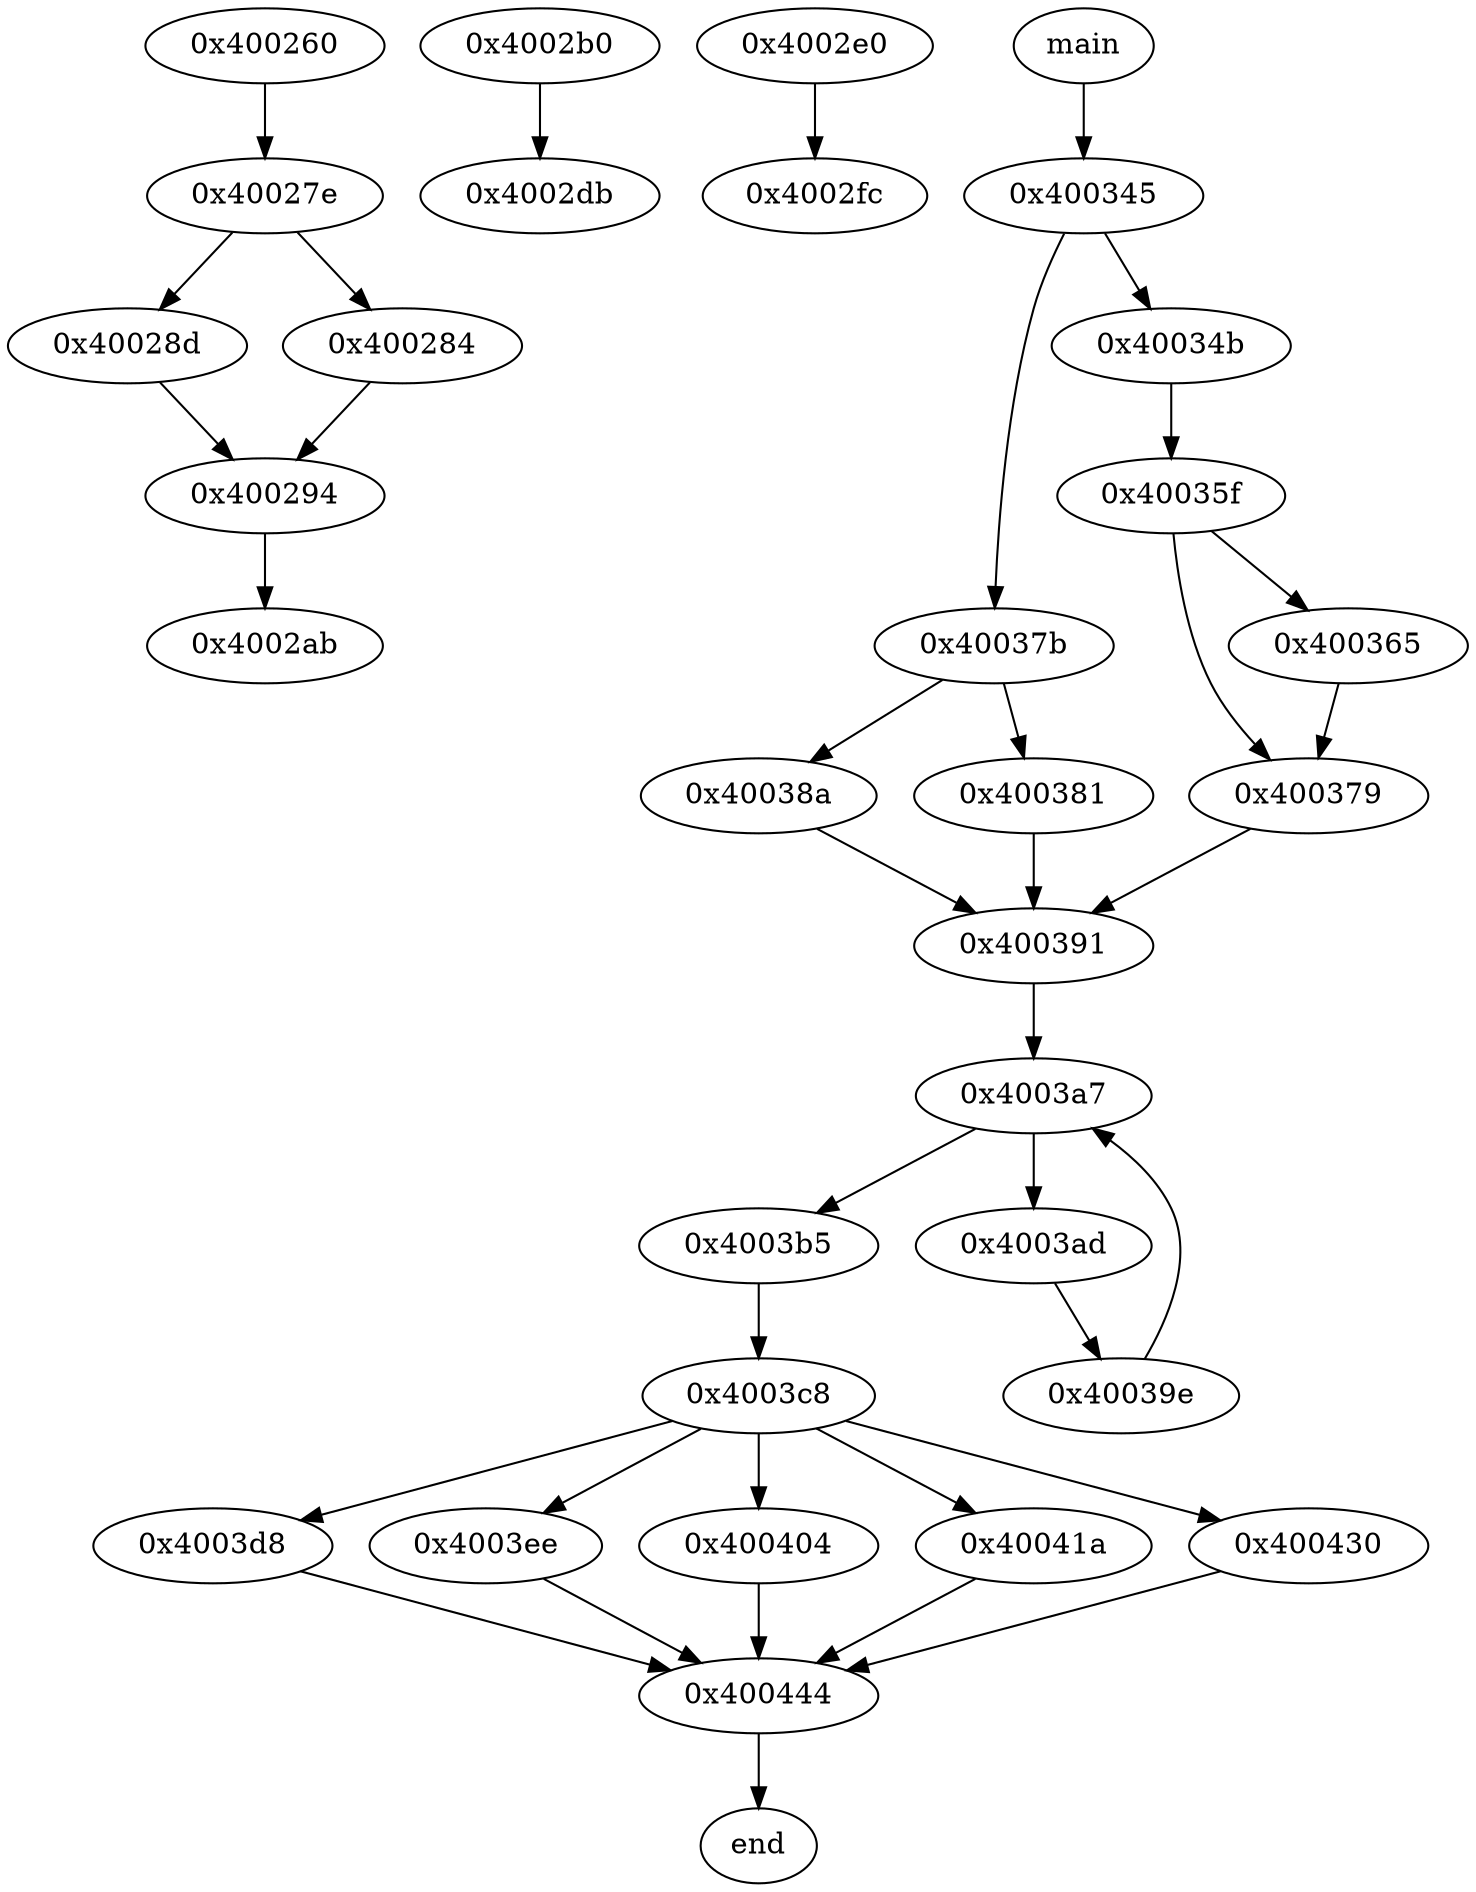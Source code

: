 digraph ab{
"0x400260" -> "0x40027e" ;
"0x40027e" -> "0x40028d" ;
"0x40027e" -> "0x400284" ;
"0x400284" -> "0x400294" ;
"0x40028d" -> "0x400294" ;
"0x400294" -> "0x4002ab" ;
"0x4002b0" -> "0x4002db" ;
"0x4002e0" -> "0x4002fc" ;
"main" -> "0x400345" ;
"0x400345" -> "0x40037b" ;
"0x400345" -> "0x40034b" ;
"0x40037b" -> "0x40038a" ;
"0x40037b" -> "0x400381" ;
"0x400381" -> "0x400391" ;
"0x40038a" -> "0x400391" ;
"0x400391" -> "0x4003a7" ;
"0x4003a7" -> "0x4003b5" ;
"0x4003a7" -> "0x4003ad" ;
"0x4003ad" -> "0x40039e" ;
"0x40034b" -> "0x40035f" ;
"0x40035f" -> "0x400379" ;
"0x40035f" -> "0x400365" ;
"0x400365" -> "0x400379" ;
"0x400379" -> "0x400391" ;
"0x4003b5" -> "0x4003c8" ;
"0x4003c8" -> "0x4003d8" ;
"0x4003d8" -> "0x400444" ;
"0x4003c8" -> "0x4003ee" ;
"0x4003ee" -> "0x400444" ;
"0x4003c8" -> "0x400404" ;
"0x400404" -> "0x400444" ;
"0x4003c8" -> "0x40041a" ;
"0x40041a" -> "0x400444" ;
"0x4003c8" -> "0x400430" ;
"0x400430" -> "0x400444" ;
"0x400444" -> "end" ;
"0x40039e" -> "0x4003a7" ;
}